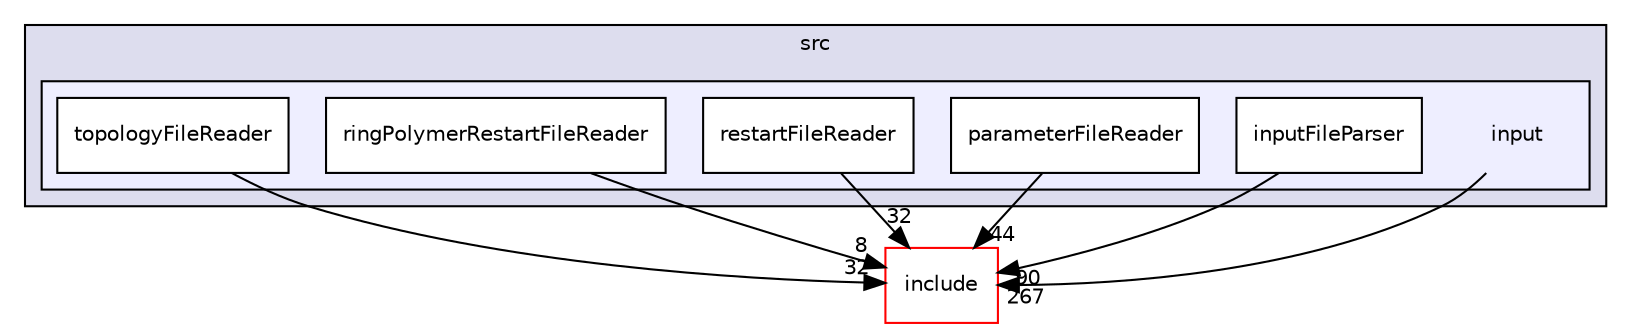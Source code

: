 digraph "/home/runner/work/pimd_qmcf/pimd_qmcf/src/input" {
  compound=true
  node [ fontsize="10", fontname="Helvetica"];
  edge [ labelfontsize="10", labelfontname="Helvetica"];
  subgraph clusterdir_68267d1309a1af8e8297ef4c3efbcdba {
    graph [ bgcolor="#ddddee", pencolor="black", label="src" fontname="Helvetica", fontsize="10", URL="dir_68267d1309a1af8e8297ef4c3efbcdba.html"]
  subgraph clusterdir_d365e15d984c8d0205117ee0c40d6716 {
    graph [ bgcolor="#eeeeff", pencolor="black", label="" URL="dir_d365e15d984c8d0205117ee0c40d6716.html"];
    dir_d365e15d984c8d0205117ee0c40d6716 [shape=plaintext label="input"];
  dir_a3bddd1ac21097fe1783302c1e58791c [shape=box label="inputFileParser" fillcolor="white" style="filled" URL="dir_a3bddd1ac21097fe1783302c1e58791c.html"];
  dir_15e61ae590011162df49d8d17909e120 [shape=box label="parameterFileReader" fillcolor="white" style="filled" URL="dir_15e61ae590011162df49d8d17909e120.html"];
  dir_cad0967b3576cc1d52d973a5bcbd5c32 [shape=box label="restartFileReader" fillcolor="white" style="filled" URL="dir_cad0967b3576cc1d52d973a5bcbd5c32.html"];
  dir_36f1204b648b83543668db24f58aaaca [shape=box label="ringPolymerRestartFileReader" fillcolor="white" style="filled" URL="dir_36f1204b648b83543668db24f58aaaca.html"];
  dir_353e3508061bef98b9e1e4cbd7c2ddb8 [shape=box label="topologyFileReader" fillcolor="white" style="filled" URL="dir_353e3508061bef98b9e1e4cbd7c2ddb8.html"];
  }
  }
  dir_d44c64559bbebec7f509842c48db8b23 [shape=box label="include" fillcolor="white" style="filled" color="red" URL="dir_d44c64559bbebec7f509842c48db8b23.html"];
  dir_d365e15d984c8d0205117ee0c40d6716->dir_d44c64559bbebec7f509842c48db8b23 [headlabel="267", labeldistance=1.5 headhref="dir_000046_000003.html"];
  dir_353e3508061bef98b9e1e4cbd7c2ddb8->dir_d44c64559bbebec7f509842c48db8b23 [headlabel="32", labeldistance=1.5 headhref="dir_000049_000003.html"];
  dir_15e61ae590011162df49d8d17909e120->dir_d44c64559bbebec7f509842c48db8b23 [headlabel="44", labeldistance=1.5 headhref="dir_000048_000003.html"];
  dir_cad0967b3576cc1d52d973a5bcbd5c32->dir_d44c64559bbebec7f509842c48db8b23 [headlabel="32", labeldistance=1.5 headhref="dir_000050_000003.html"];
  dir_a3bddd1ac21097fe1783302c1e58791c->dir_d44c64559bbebec7f509842c48db8b23 [headlabel="90", labeldistance=1.5 headhref="dir_000047_000003.html"];
  dir_36f1204b648b83543668db24f58aaaca->dir_d44c64559bbebec7f509842c48db8b23 [headlabel="8", labeldistance=1.5 headhref="dir_000051_000003.html"];
}
